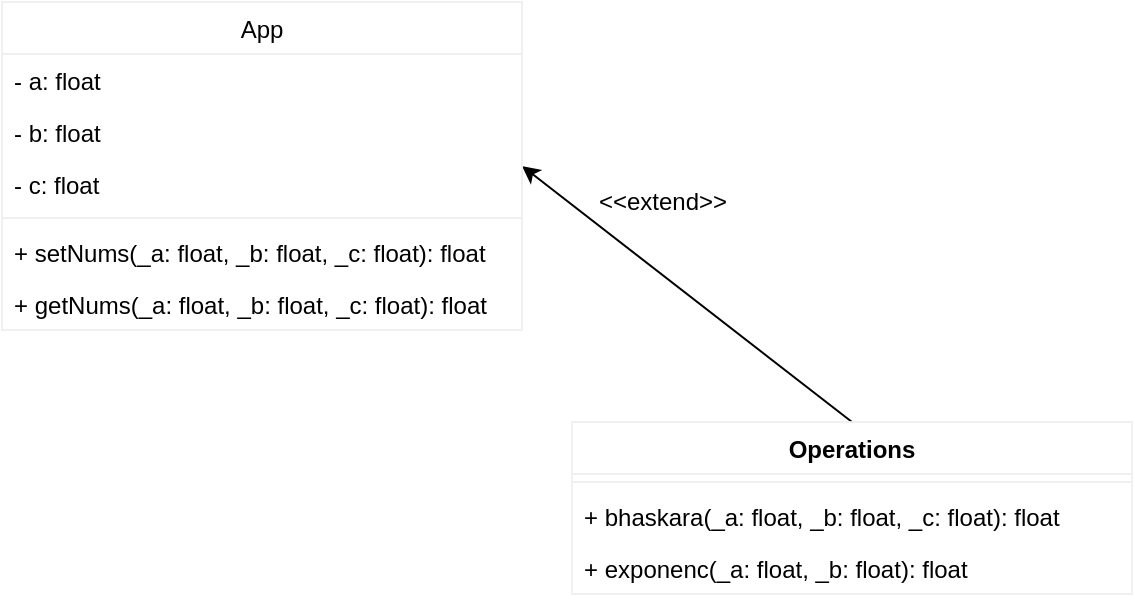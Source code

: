<mxfile>
    <diagram id="VPwBuNAoXtrdY6MX6Js1" name="Página-1">
        <mxGraphModel dx="1130" dy="787" grid="1" gridSize="10" guides="1" tooltips="1" connect="1" arrows="1" fold="1" page="1" pageScale="1" pageWidth="827" pageHeight="1169" math="0" shadow="0">
            <root>
                <mxCell id="0"/>
                <mxCell id="1" parent="0"/>
                <mxCell id="27" style="edgeStyle=none;html=1;exitX=0.5;exitY=0;exitDx=0;exitDy=0;entryX=1;entryY=0.154;entryDx=0;entryDy=0;entryPerimeter=0;" edge="1" parent="1" source="2" target="7">
                    <mxGeometry relative="1" as="geometry"/>
                </mxCell>
                <mxCell id="2" value="Operations" style="swimlane;fontStyle=1;align=center;verticalAlign=top;childLayout=stackLayout;horizontal=1;startSize=26;horizontalStack=0;resizeParent=1;resizeParentMax=0;resizeLast=0;collapsible=1;marginBottom=0;strokeColor=#F0F0F0;opacity=90;" vertex="1" parent="1">
                    <mxGeometry x="355" y="370" width="280" height="86" as="geometry"/>
                </mxCell>
                <mxCell id="4" value="" style="line;strokeWidth=1;fillColor=none;align=left;verticalAlign=middle;spacingTop=-1;spacingLeft=3;spacingRight=3;rotatable=0;labelPosition=right;points=[];portConstraint=eastwest;strokeColor=inherit;" vertex="1" parent="2">
                    <mxGeometry y="26" width="280" height="8" as="geometry"/>
                </mxCell>
                <mxCell id="5" value="+ bhaskara(_a: float, _b: float, _c: float): float" style="text;strokeColor=none;fillColor=none;align=left;verticalAlign=top;spacingLeft=4;spacingRight=4;overflow=hidden;rotatable=0;points=[[0,0.5],[1,0.5]];portConstraint=eastwest;" vertex="1" parent="2">
                    <mxGeometry y="34" width="280" height="26" as="geometry"/>
                </mxCell>
                <mxCell id="30" value="+ exponenc(_a: float, _b: float): float" style="text;strokeColor=none;fillColor=none;align=left;verticalAlign=top;spacingLeft=4;spacingRight=4;overflow=hidden;rotatable=0;points=[[0,0.5],[1,0.5]];portConstraint=eastwest;" vertex="1" parent="2">
                    <mxGeometry y="60" width="280" height="26" as="geometry"/>
                </mxCell>
                <mxCell id="20" value="App" style="swimlane;fontStyle=0;childLayout=stackLayout;horizontal=1;startSize=26;fillColor=none;horizontalStack=0;resizeParent=1;resizeParentMax=0;resizeLast=0;collapsible=1;marginBottom=0;strokeColor=#F0F0F0;" vertex="1" parent="1">
                    <mxGeometry x="70" y="160" width="260" height="164" as="geometry"/>
                </mxCell>
                <mxCell id="3" value="- a: float" style="text;strokeColor=none;fillColor=none;align=left;verticalAlign=top;spacingLeft=4;spacingRight=4;overflow=hidden;rotatable=0;points=[[0,0.5],[1,0.5]];portConstraint=eastwest;" vertex="1" parent="20">
                    <mxGeometry y="26" width="260" height="26" as="geometry"/>
                </mxCell>
                <mxCell id="6" value="- b: float" style="text;strokeColor=none;fillColor=none;align=left;verticalAlign=top;spacingLeft=4;spacingRight=4;overflow=hidden;rotatable=0;points=[[0,0.5],[1,0.5]];portConstraint=eastwest;opacity=0;" vertex="1" parent="20">
                    <mxGeometry y="52" width="260" height="26" as="geometry"/>
                </mxCell>
                <mxCell id="7" value="- c: float" style="text;strokeColor=none;fillColor=none;align=left;verticalAlign=top;spacingLeft=4;spacingRight=4;overflow=hidden;rotatable=0;points=[[0,0.5],[1,0.5]];portConstraint=eastwest;opacity=0;" vertex="1" parent="20">
                    <mxGeometry y="78" width="260" height="26" as="geometry"/>
                </mxCell>
                <mxCell id="26" value="" style="line;strokeWidth=1;fillColor=none;align=left;verticalAlign=middle;spacingTop=-1;spacingLeft=3;spacingRight=3;rotatable=0;labelPosition=right;points=[];portConstraint=eastwest;strokeColor=inherit;" vertex="1" parent="20">
                    <mxGeometry y="104" width="260" height="8" as="geometry"/>
                </mxCell>
                <mxCell id="25" value="+ setNums(_a: float, _b: float, _c: float): float" style="text;strokeColor=none;fillColor=none;align=left;verticalAlign=top;spacingLeft=4;spacingRight=4;overflow=hidden;rotatable=0;points=[[0,0.5],[1,0.5]];portConstraint=eastwest;" vertex="1" parent="20">
                    <mxGeometry y="112" width="260" height="26" as="geometry"/>
                </mxCell>
                <mxCell id="29" value="+ getNums(_a: float, _b: float, _c: float): float" style="text;strokeColor=none;fillColor=none;align=left;verticalAlign=top;spacingLeft=4;spacingRight=4;overflow=hidden;rotatable=0;points=[[0,0.5],[1,0.5]];portConstraint=eastwest;" vertex="1" parent="20">
                    <mxGeometry y="138" width="260" height="26" as="geometry"/>
                </mxCell>
                <mxCell id="28" value="&amp;lt;&amp;lt;extend&amp;gt;&amp;gt;" style="text;html=1;align=center;verticalAlign=middle;resizable=0;points=[];autosize=1;strokeColor=none;fillColor=none;" vertex="1" parent="1">
                    <mxGeometry x="355" y="245" width="90" height="30" as="geometry"/>
                </mxCell>
            </root>
        </mxGraphModel>
    </diagram>
</mxfile>